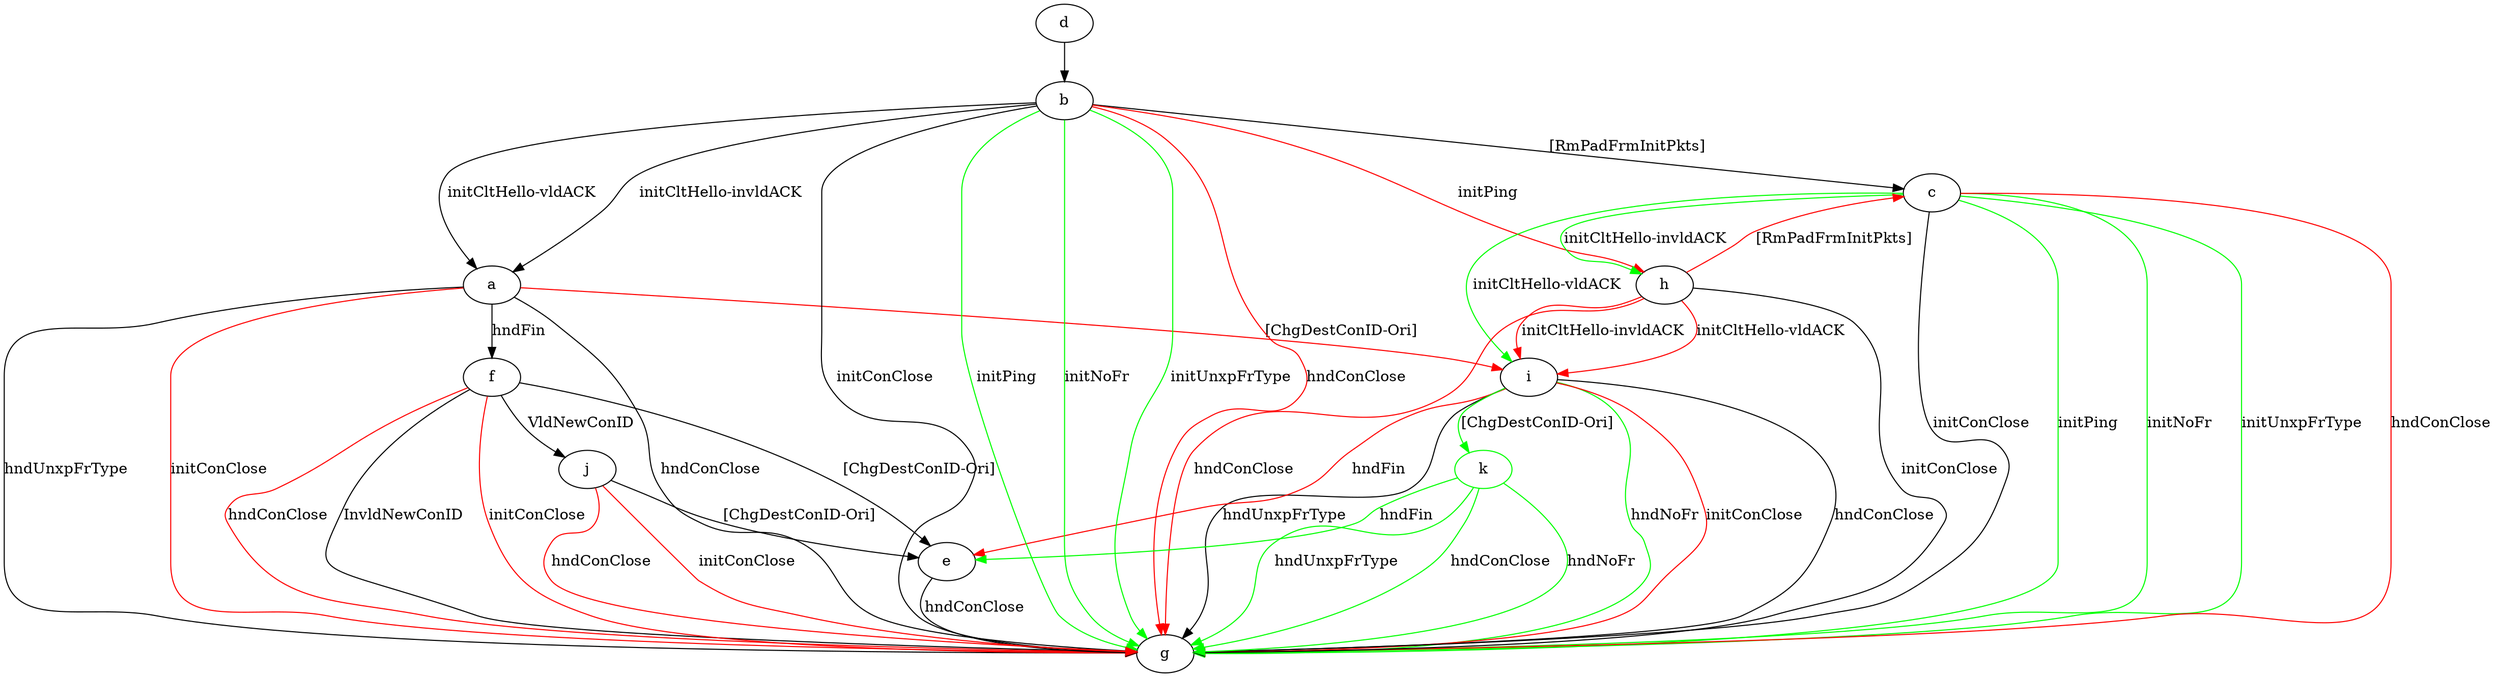 digraph "" {
	a -> f	[key=0,
		label="hndFin "];
	a -> g	[key=0,
		label="hndConClose "];
	a -> g	[key=1,
		label="hndUnxpFrType "];
	a -> g	[key=2,
		color=red,
		label="initConClose "];
	a -> i	[key=0,
		color=red,
		label="[ChgDestConID-Ori] "];
	b -> a	[key=0,
		label="initCltHello-vldACK "];
	b -> a	[key=1,
		label="initCltHello-invldACK "];
	b -> c	[key=0,
		label="[RmPadFrmInitPkts] "];
	b -> g	[key=0,
		label="initConClose "];
	b -> g	[key=1,
		color=green,
		label="initPing "];
	b -> g	[key=2,
		color=green,
		label="initNoFr "];
	b -> g	[key=3,
		color=green,
		label="initUnxpFrType "];
	b -> g	[key=4,
		color=red,
		label="hndConClose "];
	b -> h	[key=0,
		color=red,
		label="initPing "];
	c -> g	[key=0,
		label="initConClose "];
	c -> g	[key=1,
		color=green,
		label="initPing "];
	c -> g	[key=2,
		color=green,
		label="initNoFr "];
	c -> g	[key=3,
		color=green,
		label="initUnxpFrType "];
	c -> g	[key=4,
		color=red,
		label="hndConClose "];
	c -> h	[key=0,
		color=green,
		label="initCltHello-invldACK "];
	c -> i	[key=0,
		color=green,
		label="initCltHello-vldACK "];
	d -> b	[key=0];
	e -> g	[key=0,
		label="hndConClose "];
	f -> e	[key=0,
		label="[ChgDestConID-Ori] "];
	f -> g	[key=0,
		label="InvldNewConID "];
	f -> g	[key=1,
		color=red,
		label="initConClose "];
	f -> g	[key=2,
		color=red,
		label="hndConClose "];
	f -> j	[key=0,
		label="VldNewConID "];
	h -> c	[key=0,
		color=red,
		label="[RmPadFrmInitPkts] "];
	h -> g	[key=0,
		label="initConClose "];
	h -> g	[key=1,
		color=red,
		label="hndConClose "];
	h -> i	[key=0,
		color=red,
		label="initCltHello-vldACK "];
	h -> i	[key=1,
		color=red,
		label="initCltHello-invldACK "];
	i -> e	[key=0,
		color=red,
		label="hndFin "];
	i -> g	[key=0,
		label="hndConClose "];
	i -> g	[key=1,
		label="hndUnxpFrType "];
	i -> g	[key=2,
		color=green,
		label="hndNoFr "];
	i -> g	[key=3,
		color=red,
		label="initConClose "];
	k	[color=green];
	i -> k	[key=0,
		color=green,
		label="[ChgDestConID-Ori] "];
	j -> e	[key=0,
		label="[ChgDestConID-Ori] "];
	j -> g	[key=0,
		color=red,
		label="initConClose "];
	j -> g	[key=1,
		color=red,
		label="hndConClose "];
	k -> e	[key=0,
		color=green,
		label="hndFin "];
	k -> g	[key=0,
		color=green,
		label="hndConClose "];
	k -> g	[key=1,
		color=green,
		label="hndNoFr "];
	k -> g	[key=2,
		color=green,
		label="hndUnxpFrType "];
}
